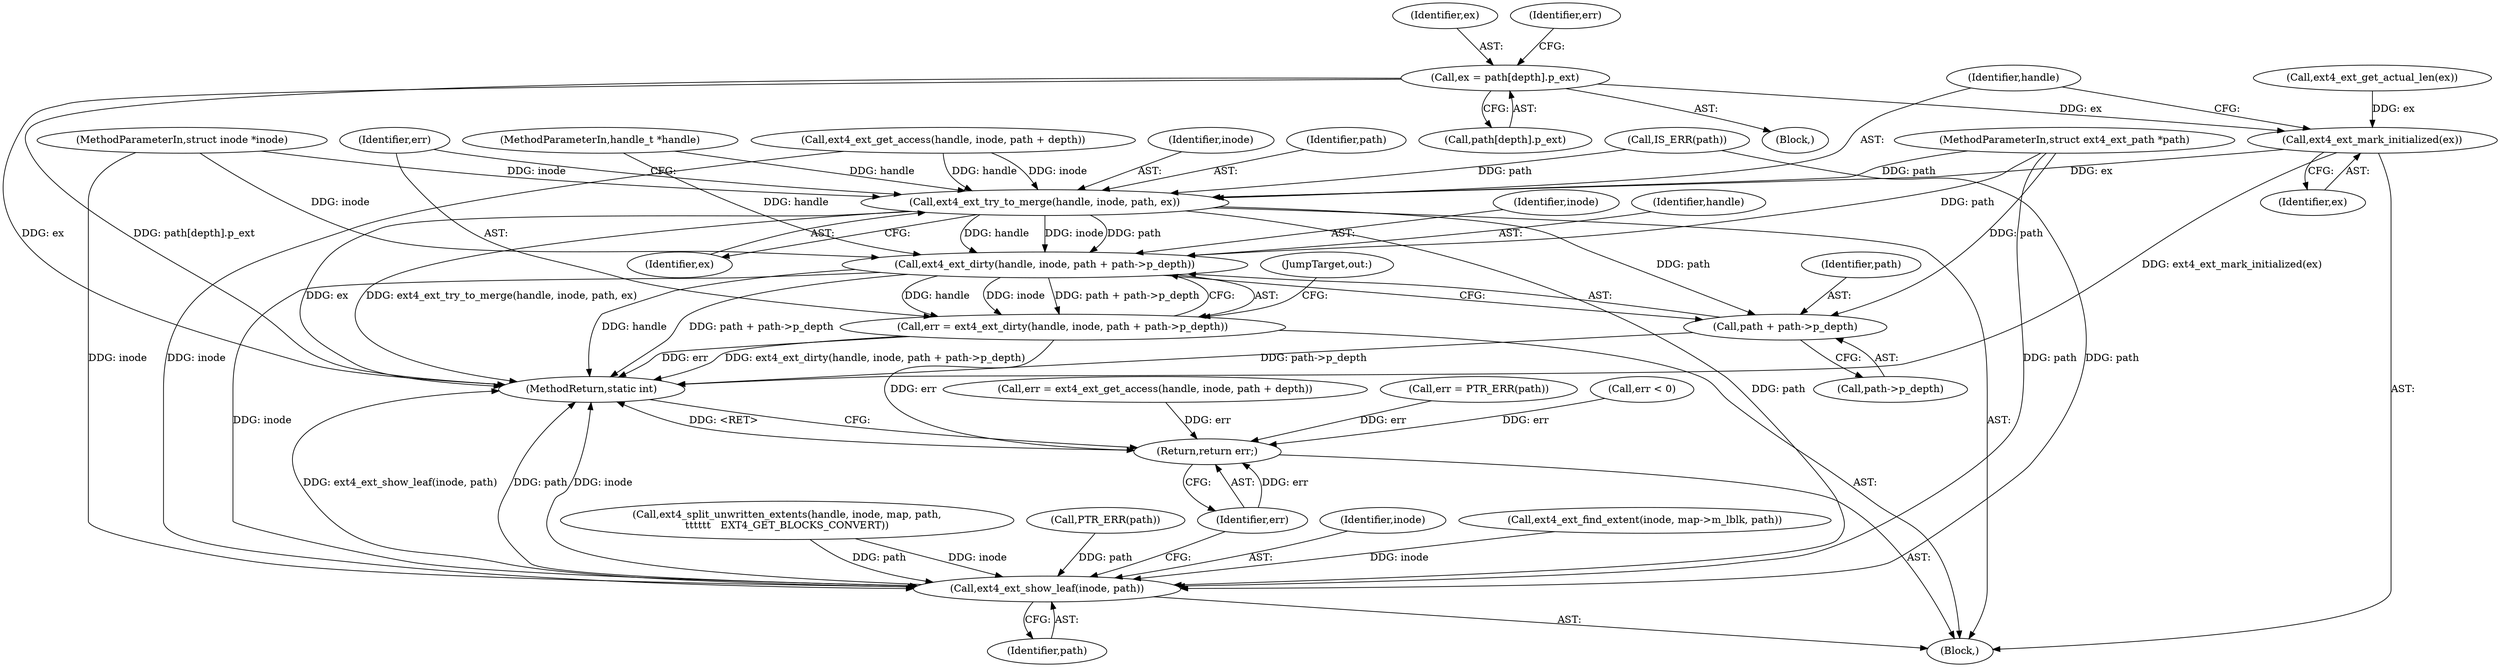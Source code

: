 digraph "0_linux_dee1f973ca341c266229faa5a1a5bb268bed3531@array" {
"1000197" [label="(Call,ex = path[depth].p_ext)"];
"1000215" [label="(Call,ext4_ext_mark_initialized(ex))"];
"1000217" [label="(Call,ext4_ext_try_to_merge(handle, inode, path, ex))"];
"1000224" [label="(Call,ext4_ext_dirty(handle, inode, path + path->p_depth))"];
"1000222" [label="(Call,err = ext4_ext_dirty(handle, inode, path + path->p_depth))"];
"1000236" [label="(Return,return err;)"];
"1000233" [label="(Call,ext4_ext_show_leaf(inode, path))"];
"1000227" [label="(Call,path + path->p_depth)"];
"1000226" [label="(Identifier,inode)"];
"1000223" [label="(Identifier,err)"];
"1000137" [label="(Call,ext4_ext_get_actual_len(ex))"];
"1000221" [label="(Identifier,ex)"];
"1000233" [label="(Call,ext4_ext_show_leaf(inode, path))"];
"1000237" [label="(Identifier,err)"];
"1000219" [label="(Identifier,inode)"];
"1000204" [label="(Call,err = ext4_ext_get_access(handle, inode, path + depth))"];
"1000198" [label="(Identifier,ex)"];
"1000106" [label="(MethodParameterIn,struct inode *inode)"];
"1000163" [label="(Call,ext4_split_unwritten_extents(handle, inode, map, path,\n\t\t\t\t\t\t   EXT4_GET_BLOCKS_CONVERT))"];
"1000220" [label="(Identifier,path)"];
"1000224" [label="(Call,ext4_ext_dirty(handle, inode, path + path->p_depth))"];
"1000190" [label="(Call,PTR_ERR(path))"];
"1000160" [label="(Block,)"];
"1000217" [label="(Call,ext4_ext_try_to_merge(handle, inode, path, ex))"];
"1000188" [label="(Call,err = PTR_ERR(path))"];
"1000206" [label="(Call,ext4_ext_get_access(handle, inode, path + depth))"];
"1000222" [label="(Call,err = ext4_ext_dirty(handle, inode, path + path->p_depth))"];
"1000234" [label="(Identifier,inode)"];
"1000109" [label="(Block,)"];
"1000185" [label="(Call,IS_ERR(path))"];
"1000105" [label="(MethodParameterIn,handle_t *handle)"];
"1000229" [label="(Call,path->p_depth)"];
"1000218" [label="(Identifier,handle)"];
"1000225" [label="(Identifier,handle)"];
"1000238" [label="(MethodReturn,static int)"];
"1000170" [label="(Call,err < 0)"];
"1000228" [label="(Identifier,path)"];
"1000215" [label="(Call,ext4_ext_mark_initialized(ex))"];
"1000178" [label="(Call,ext4_ext_find_extent(inode, map->m_lblk, path))"];
"1000205" [label="(Identifier,err)"];
"1000236" [label="(Return,return err;)"];
"1000108" [label="(MethodParameterIn,struct ext4_ext_path *path)"];
"1000197" [label="(Call,ex = path[depth].p_ext)"];
"1000199" [label="(Call,path[depth].p_ext)"];
"1000232" [label="(JumpTarget,out:)"];
"1000227" [label="(Call,path + path->p_depth)"];
"1000216" [label="(Identifier,ex)"];
"1000235" [label="(Identifier,path)"];
"1000197" -> "1000160"  [label="AST: "];
"1000197" -> "1000199"  [label="CFG: "];
"1000198" -> "1000197"  [label="AST: "];
"1000199" -> "1000197"  [label="AST: "];
"1000205" -> "1000197"  [label="CFG: "];
"1000197" -> "1000238"  [label="DDG: path[depth].p_ext"];
"1000197" -> "1000238"  [label="DDG: ex"];
"1000197" -> "1000215"  [label="DDG: ex"];
"1000215" -> "1000109"  [label="AST: "];
"1000215" -> "1000216"  [label="CFG: "];
"1000216" -> "1000215"  [label="AST: "];
"1000218" -> "1000215"  [label="CFG: "];
"1000215" -> "1000238"  [label="DDG: ext4_ext_mark_initialized(ex)"];
"1000137" -> "1000215"  [label="DDG: ex"];
"1000215" -> "1000217"  [label="DDG: ex"];
"1000217" -> "1000109"  [label="AST: "];
"1000217" -> "1000221"  [label="CFG: "];
"1000218" -> "1000217"  [label="AST: "];
"1000219" -> "1000217"  [label="AST: "];
"1000220" -> "1000217"  [label="AST: "];
"1000221" -> "1000217"  [label="AST: "];
"1000223" -> "1000217"  [label="CFG: "];
"1000217" -> "1000238"  [label="DDG: ex"];
"1000217" -> "1000238"  [label="DDG: ext4_ext_try_to_merge(handle, inode, path, ex)"];
"1000206" -> "1000217"  [label="DDG: handle"];
"1000206" -> "1000217"  [label="DDG: inode"];
"1000105" -> "1000217"  [label="DDG: handle"];
"1000106" -> "1000217"  [label="DDG: inode"];
"1000108" -> "1000217"  [label="DDG: path"];
"1000185" -> "1000217"  [label="DDG: path"];
"1000217" -> "1000224"  [label="DDG: handle"];
"1000217" -> "1000224"  [label="DDG: inode"];
"1000217" -> "1000224"  [label="DDG: path"];
"1000217" -> "1000227"  [label="DDG: path"];
"1000217" -> "1000233"  [label="DDG: path"];
"1000224" -> "1000222"  [label="AST: "];
"1000224" -> "1000227"  [label="CFG: "];
"1000225" -> "1000224"  [label="AST: "];
"1000226" -> "1000224"  [label="AST: "];
"1000227" -> "1000224"  [label="AST: "];
"1000222" -> "1000224"  [label="CFG: "];
"1000224" -> "1000238"  [label="DDG: handle"];
"1000224" -> "1000238"  [label="DDG: path + path->p_depth"];
"1000224" -> "1000222"  [label="DDG: handle"];
"1000224" -> "1000222"  [label="DDG: inode"];
"1000224" -> "1000222"  [label="DDG: path + path->p_depth"];
"1000105" -> "1000224"  [label="DDG: handle"];
"1000106" -> "1000224"  [label="DDG: inode"];
"1000108" -> "1000224"  [label="DDG: path"];
"1000224" -> "1000233"  [label="DDG: inode"];
"1000222" -> "1000109"  [label="AST: "];
"1000223" -> "1000222"  [label="AST: "];
"1000232" -> "1000222"  [label="CFG: "];
"1000222" -> "1000238"  [label="DDG: err"];
"1000222" -> "1000238"  [label="DDG: ext4_ext_dirty(handle, inode, path + path->p_depth)"];
"1000222" -> "1000236"  [label="DDG: err"];
"1000236" -> "1000109"  [label="AST: "];
"1000236" -> "1000237"  [label="CFG: "];
"1000237" -> "1000236"  [label="AST: "];
"1000238" -> "1000236"  [label="CFG: "];
"1000236" -> "1000238"  [label="DDG: <RET>"];
"1000237" -> "1000236"  [label="DDG: err"];
"1000188" -> "1000236"  [label="DDG: err"];
"1000170" -> "1000236"  [label="DDG: err"];
"1000204" -> "1000236"  [label="DDG: err"];
"1000233" -> "1000109"  [label="AST: "];
"1000233" -> "1000235"  [label="CFG: "];
"1000234" -> "1000233"  [label="AST: "];
"1000235" -> "1000233"  [label="AST: "];
"1000237" -> "1000233"  [label="CFG: "];
"1000233" -> "1000238"  [label="DDG: ext4_ext_show_leaf(inode, path)"];
"1000233" -> "1000238"  [label="DDG: path"];
"1000233" -> "1000238"  [label="DDG: inode"];
"1000178" -> "1000233"  [label="DDG: inode"];
"1000206" -> "1000233"  [label="DDG: inode"];
"1000163" -> "1000233"  [label="DDG: inode"];
"1000163" -> "1000233"  [label="DDG: path"];
"1000106" -> "1000233"  [label="DDG: inode"];
"1000190" -> "1000233"  [label="DDG: path"];
"1000108" -> "1000233"  [label="DDG: path"];
"1000185" -> "1000233"  [label="DDG: path"];
"1000227" -> "1000229"  [label="CFG: "];
"1000228" -> "1000227"  [label="AST: "];
"1000229" -> "1000227"  [label="AST: "];
"1000227" -> "1000238"  [label="DDG: path->p_depth"];
"1000108" -> "1000227"  [label="DDG: path"];
}
